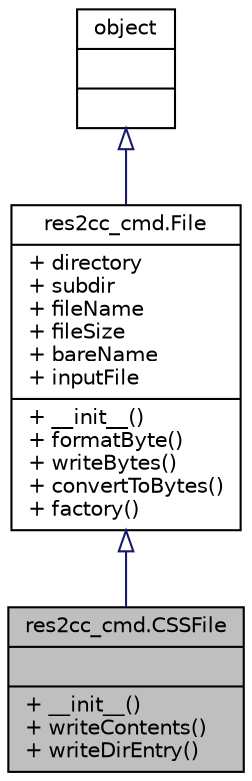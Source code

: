 digraph "res2cc_cmd.CSSFile"
{
 // LATEX_PDF_SIZE
  edge [fontname="Helvetica",fontsize="10",labelfontname="Helvetica",labelfontsize="10"];
  node [fontname="Helvetica",fontsize="10",shape=record];
  Node1 [label="{res2cc_cmd.CSSFile\n||+ __init__()\l+ writeContents()\l+ writeDirEntry()\l}",height=0.2,width=0.4,color="black", fillcolor="grey75", style="filled", fontcolor="black",tooltip=" "];
  Node2 -> Node1 [dir="back",color="midnightblue",fontsize="10",style="solid",arrowtail="onormal"];
  Node2 [label="{res2cc_cmd.File\n|+ directory\l+ subdir\l+ fileName\l+ fileSize\l+ bareName\l+ inputFile\l|+ __init__()\l+ formatByte()\l+ writeBytes()\l+ convertToBytes()\l+ factory()\l}",height=0.2,width=0.4,color="black", fillcolor="white", style="filled",URL="$classres2cc__cmd_1_1File.html",tooltip=" "];
  Node3 -> Node2 [dir="back",color="midnightblue",fontsize="10",style="solid",arrowtail="onormal"];
  Node3 [label="{object\n||}",height=0.2,width=0.4,color="black", fillcolor="white", style="filled",URL="$classobject.html",tooltip=" "];
}
